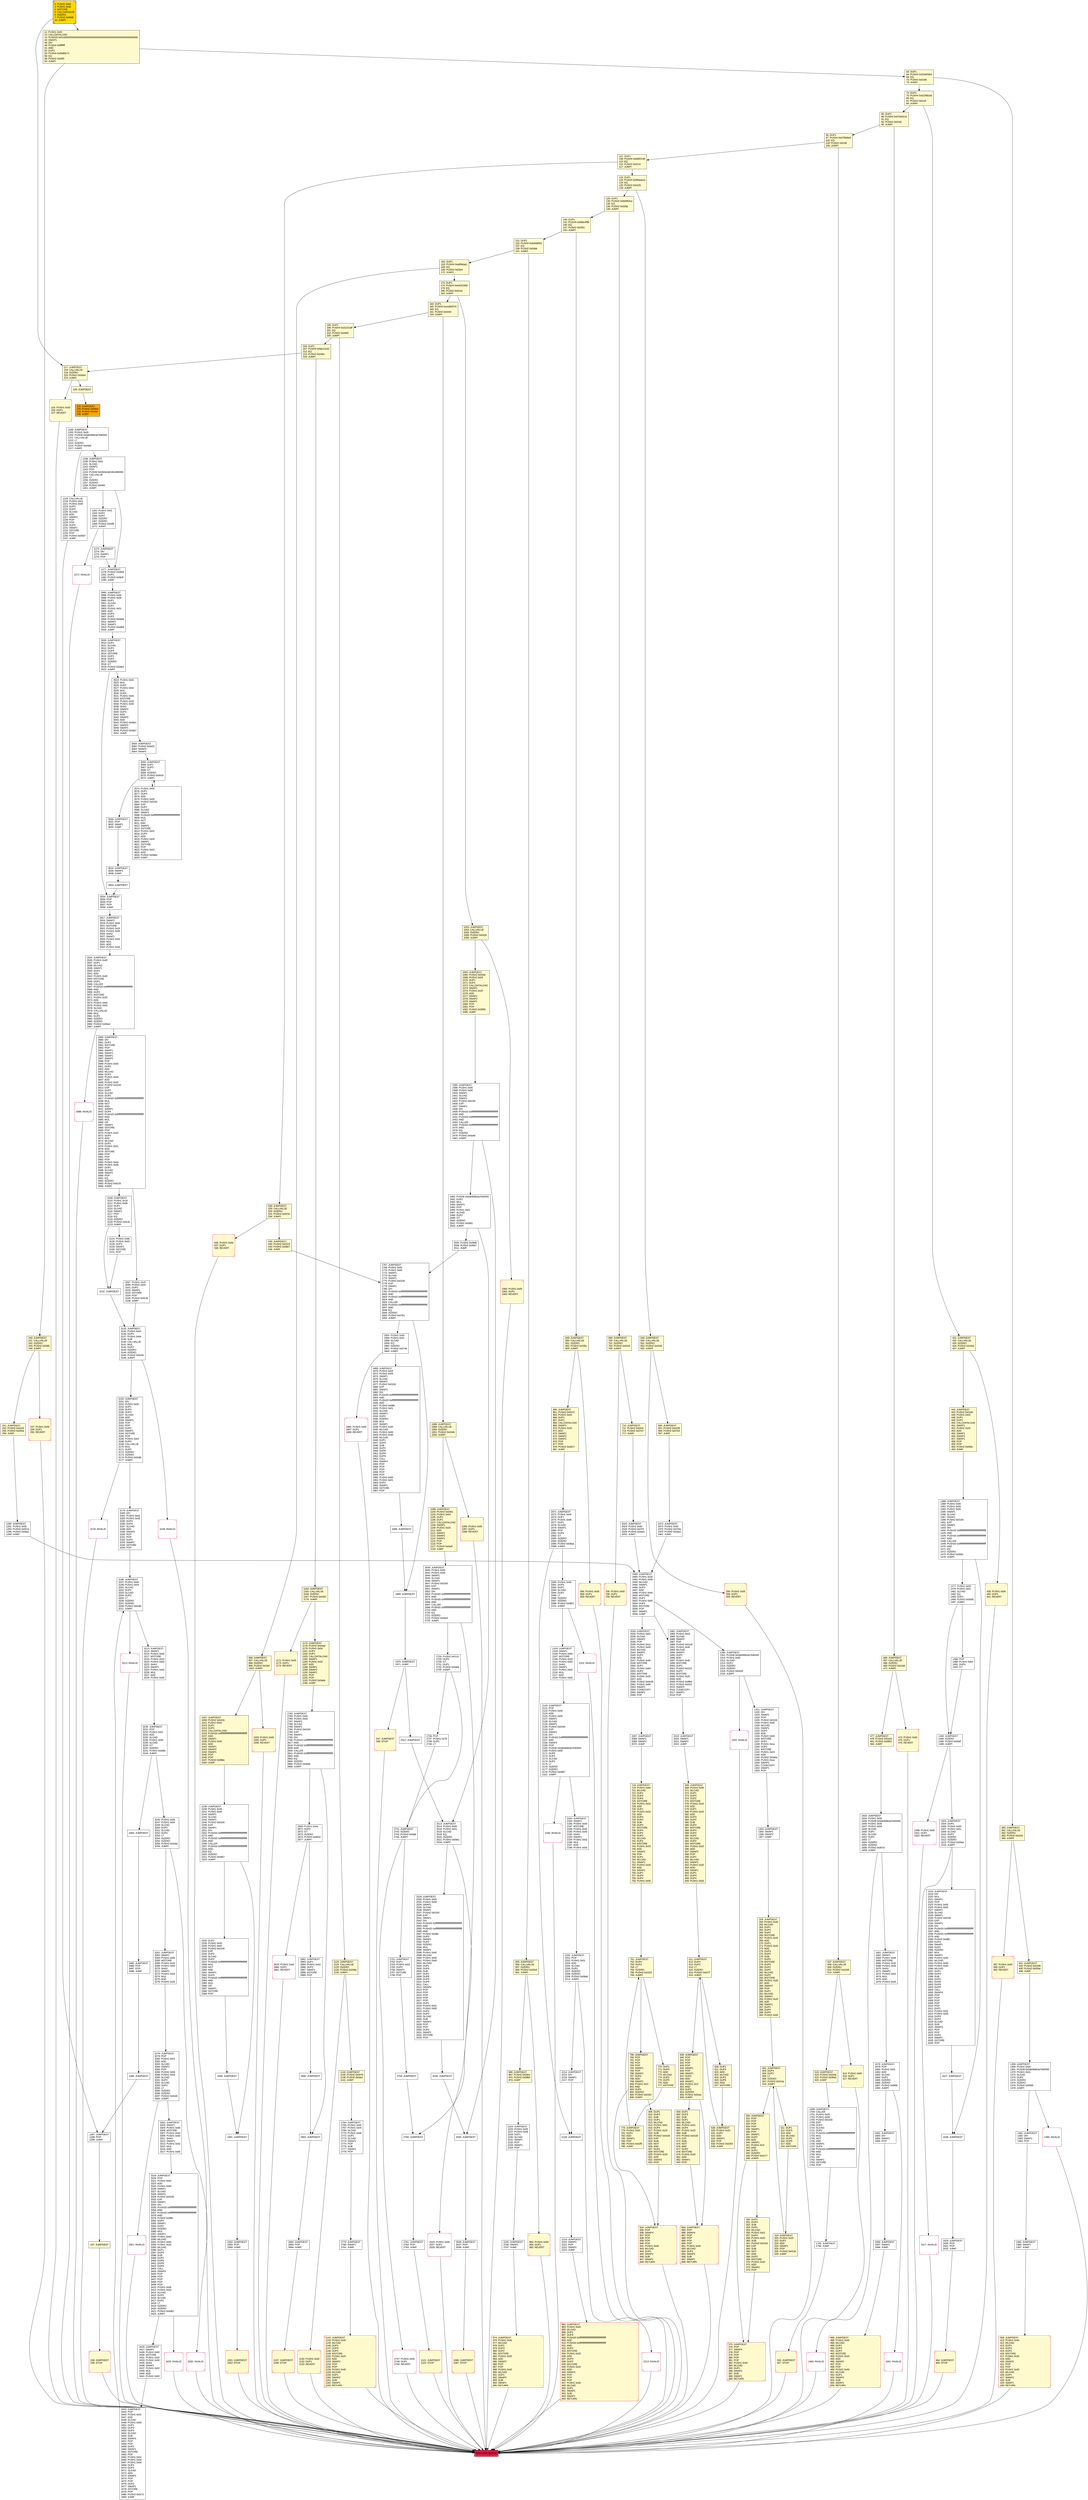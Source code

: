 digraph G {
bgcolor=transparent rankdir=UD;
node [shape=box style=filled color=black fillcolor=white fontname=arial fontcolor=black];
3260 [label="3260: INVALID\l" shape=Msquare color=crimson ];
2760 [label="2760: JUMPDEST\l" ];
319 [label="319: JUMPDEST\l320: PUSH1 0x20\l322: DUP2\l323: ADD\l324: SWAP1\l325: POP\l326: PUSH2 0x012e\l329: JUMP\l" fillcolor=lemonchiffon ];
2759 [label="2759: JUMPDEST\l" ];
2224 [label="2224: JUMPDEST\l2225: PUSH1 0x00\l2227: PUSH1 0x06\l2229: DUP1\l2230: SLOAD\l2231: SWAP1\l2232: POP\l2233: SWAP1\l2234: POP\l" ];
1358 [label="1358: JUMPDEST\l1359: PUSH1 0x00\l1361: PUSH8 0x0de0b6b3a7640000\l1370: PUSH1 0x01\l1372: SLOAD\l1373: DUP2\l1374: ISZERO\l1375: ISZERO\l1376: PUSH2 0x0565\l1379: JUMPI\l" ];
699 [label="699: JUMPDEST\l700: CALLVALUE\l701: ISZERO\l702: PUSH2 0x02c6\l705: JUMPI\l" fillcolor=lemonchiffon ];
1123 [label="1123: JUMPDEST\l1124: CALLVALUE\l1125: ISZERO\l1126: PUSH2 0x046e\l1129: JUMPI\l" fillcolor=lemonchiffon ];
684 [label="684: JUMPDEST\l685: POP\l686: SWAP4\l687: POP\l688: POP\l689: POP\l690: POP\l691: PUSH1 0x40\l693: MLOAD\l694: DUP1\l695: SWAP2\l696: SUB\l697: SWAP1\l698: RETURN\l" fillcolor=lemonchiffon shape=Msquare color=crimson ];
1629 [label="1629: JUMPDEST\l1630: POP\l1631: POP\l1632: JUMP\l" ];
2882 [label="2882: JUMPDEST\l2883: DUP1\l2884: PUSH1 0x02\l2886: DUP2\l2887: SWAP1\l2888: SSTORE\l2889: POP\l" ];
438 [label="438: PUSH1 0x00\l440: DUP1\l441: REVERT\l" fillcolor=lemonchiffon shape=Msquare color=crimson ];
710 [label="710: JUMPDEST\l711: PUSH2 0x02ce\l714: PUSH2 0x07e7\l717: JUMP\l" fillcolor=lemonchiffon ];
2213 [label="2213: INVALID\l" shape=Msquare color=crimson ];
466 [label="466: JUMPDEST\l467: CALLVALUE\l468: ISZERO\l469: PUSH2 0x01dd\l472: JUMPI\l" fillcolor=lemonchiffon ];
184 [label="184: DUP1\l185: PUSH4 0xced92670\l190: EQ\l191: PUSH2 0x0440\l194: JUMPI\l" fillcolor=lemonchiffon ];
1175 [label="1175: JUMPDEST\l1176: PUSH2 0x04ad\l1179: PUSH1 0x04\l1181: DUP1\l1182: DUP1\l1183: CALLDATALOAD\l1184: SWAP1\l1185: PUSH1 0x20\l1187: ADD\l1188: SWAP1\l1189: SWAP2\l1190: SWAP1\l1191: POP\l1192: POP\l1193: PUSH2 0x0ade\l1196: JUMP\l" fillcolor=lemonchiffon ];
1064 [label="1064: JUMPDEST\l1065: PUSH2 0x043e\l1068: PUSH1 0x04\l1070: DUP1\l1071: DUP1\l1072: CALLDATALOAD\l1073: SWAP1\l1074: PUSH1 0x20\l1076: ADD\l1077: SWAP1\l1078: SWAP2\l1079: SWAP1\l1080: POP\l1081: POP\l1082: PUSH2 0x095b\l1085: JUMP\l" fillcolor=lemonchiffon ];
237 [label="237: JUMPDEST\l" fillcolor=lemonchiffon ];
1287 [label="1287: JUMPDEST\l1288: POP\l1289: JUMP\l" ];
1633 [label="1633: JUMPDEST\l1634: PUSH1 0x00\l1636: PUSH8 0x0de0b6b3a7640000\l1645: PUSH1 0x06\l1647: PUSH1 0x04\l1649: SLOAD\l1650: DUP2\l1651: SLOAD\l1652: DUP2\l1653: LT\l1654: ISZERO\l1655: ISZERO\l1656: PUSH2 0x067d\l1659: JUMPI\l" ];
809 [label="809: DUP1\l810: DUP3\l811: SUB\l812: DUP1\l813: MLOAD\l814: PUSH1 0x01\l816: DUP4\l817: PUSH1 0x20\l819: SUB\l820: PUSH2 0x0100\l823: EXP\l824: SUB\l825: NOT\l826: AND\l827: DUP2\l828: MSTORE\l829: PUSH1 0x20\l831: ADD\l832: SWAP2\l833: POP\l" fillcolor=lemonchiffon ];
206 [label="206: DUP1\l207: PUSH4 0xfae14192\l212: EQ\l213: PUSH2 0x048c\l216: JUMPI\l" fillcolor=lemonchiffon ];
1691 [label="1691: INVALID\l" shape=Msquare color=crimson ];
789 [label="789: JUMPDEST\l790: POP\l791: POP\l792: POP\l793: POP\l794: SWAP1\l795: POP\l796: SWAP1\l797: DUP2\l798: ADD\l799: SWAP1\l800: PUSH1 0x1f\l802: AND\l803: DUP1\l804: ISZERO\l805: PUSH2 0x0342\l808: JUMPI\l" fillcolor=lemonchiffon ];
1300 [label="1300: JUMPDEST\l1301: PUSH8 0x0de0b6b3a7640000\l1310: PUSH1 0x00\l1312: SLOAD\l1313: DUP2\l1314: ISZERO\l1315: ISZERO\l1316: PUSH2 0x0529\l1319: JUMPI\l" ];
74 [label="74: DUP1\l75: PUSH4 0x4229616d\l80: EQ\l81: PUSH2 0x01af\l84: JUMPI\l" fillcolor=lemonchiffon ];
228 [label="228: JUMPDEST\l" fillcolor=lemonchiffon ];
409 [label="409: JUMPDEST\l410: PUSH1 0x40\l412: MLOAD\l413: DUP1\l414: DUP3\l415: DUP2\l416: MSTORE\l417: PUSH1 0x20\l419: ADD\l420: SWAP2\l421: POP\l422: POP\l423: PUSH1 0x40\l425: MLOAD\l426: DUP1\l427: SWAP2\l428: SUB\l429: SWAP1\l430: RETURN\l" fillcolor=lemonchiffon shape=Msquare color=crimson ];
397 [label="397: PUSH1 0x00\l399: DUP1\l400: REVERT\l" fillcolor=lemonchiffon shape=Msquare color=crimson ];
3124 [label="3124: PUSH1 0x96\l3126: PUSH1 0x03\l3128: DUP2\l3129: SWAP1\l3130: SSTORE\l3131: POP\l" ];
1134 [label="1134: JUMPDEST\l1135: PUSH2 0x0476\l1138: PUSH2 0x0acc\l1141: JUMP\l" fillcolor=lemonchiffon ];
3212 [label="3212: INVALID\l" shape=Msquare color=crimson ];
173 [label="173: DUP1\l174: PUSH4 0xb4022950\l179: EQ\l180: PUSH2 0x041d\l183: JUMPI\l" fillcolor=lemonchiffon ];
1088 [label="1088: JUMPDEST\l1089: CALLVALUE\l1090: ISZERO\l1091: PUSH2 0x044b\l1094: JUMPI\l" fillcolor=lemonchiffon ];
3637 [label="3637: EXIT BLOCK\l" fillcolor=crimson ];
2120 [label="2120: JUMPDEST\l2121: POP\l2122: PUSH1 0x00\l2124: ADD\l2125: PUSH1 0x00\l2127: SWAP1\l2128: SLOAD\l2129: SWAP1\l2130: PUSH2 0x0100\l2133: EXP\l2134: SWAP1\l2135: DIV\l2136: PUSH20 0xffffffffffffffffffffffffffffffffffffffff\l2157: AND\l2158: SWAP2\l2159: POP\l2160: PUSH8 0x0de0b6b3a7640000\l2169: PUSH1 0x06\l2171: DUP5\l2172: DUP2\l2173: SLOAD\l2174: DUP2\l2175: LT\l2176: ISZERO\l2177: ISZERO\l2178: PUSH2 0x0887\l2181: JUMPI\l" ];
2182 [label="2182: INVALID\l" shape=Msquare color=crimson ];
3574 [label="3574: PUSH1 0x00\l3576: DUP1\l3577: DUP3\l3578: ADD\l3579: PUSH1 0x00\l3581: PUSH2 0x0100\l3584: EXP\l3585: DUP2\l3586: SLOAD\l3587: SWAP1\l3588: PUSH20 0xffffffffffffffffffffffffffffffffffffffff\l3609: MUL\l3610: NOT\l3611: AND\l3612: SWAP1\l3613: SSTORE\l3614: PUSH1 0x01\l3616: DUP3\l3617: ADD\l3618: PUSH1 0x00\l3620: SWAP1\l3621: SSTORE\l3622: POP\l3623: PUSH1 0x02\l3625: ADD\l3626: PUSH2 0x0ded\l3629: JUMP\l" ];
464 [label="464: JUMPDEST\l465: STOP\l" fillcolor=lemonchiffon shape=Msquare color=crimson ];
718 [label="718: JUMPDEST\l719: PUSH1 0x40\l721: MLOAD\l722: DUP1\l723: DUP4\l724: DUP2\l725: MSTORE\l726: PUSH1 0x20\l728: ADD\l729: DUP1\l730: PUSH1 0x20\l732: ADD\l733: DUP3\l734: DUP2\l735: SUB\l736: DUP3\l737: MSTORE\l738: DUP4\l739: DUP2\l740: DUP2\l741: MLOAD\l742: DUP2\l743: MSTORE\l744: PUSH1 0x20\l746: ADD\l747: SWAP2\l748: POP\l749: DUP1\l750: MLOAD\l751: SWAP1\l752: PUSH1 0x20\l754: ADD\l755: SWAP1\l756: DUP1\l757: DUP4\l758: DUP4\l759: PUSH1 0x00\l" fillcolor=lemonchiffon ];
0 [label="0: PUSH1 0x60\l2: PUSH1 0x40\l4: MSTORE\l5: CALLDATASIZE\l6: ISZERO\l7: PUSH2 0x00d9\l10: JUMPI\l" fillcolor=lemonchiffon shape=Msquare fillcolor=gold ];
1272 [label="1272: INVALID\l" shape=Msquare color=crimson ];
118 [label="118: DUP1\l119: PUSH4 0x6fbaaa1e\l124: EQ\l125: PUSH2 0x0225\l128: JUMPI\l" fillcolor=lemonchiffon ];
1003 [label="1003: PUSH1 0x00\l1005: DUP1\l1006: REVERT\l" fillcolor=lemonchiffon shape=Msquare color=crimson ];
63 [label="63: DUP1\l64: PUSH4 0x253459e3\l69: EQ\l70: PUSH2 0x0186\l73: JUMPI\l" fillcolor=lemonchiffon ];
1277 [label="1277: JUMPDEST\l1278: PUSH2 0x0506\l1281: DUP2\l1282: PUSH2 0x0b4f\l1285: JUMP\l" ];
350 [label="350: DUP1\l351: DUP3\l352: SUB\l353: DUP1\l354: MLOAD\l355: PUSH1 0x01\l357: DUP4\l358: PUSH1 0x20\l360: SUB\l361: PUSH2 0x0100\l364: EXP\l365: SUB\l366: NOT\l367: AND\l368: DUP2\l369: MSTORE\l370: PUSH1 0x20\l372: ADD\l373: SWAP2\l374: POP\l" fillcolor=lemonchiffon ];
485 [label="485: JUMPDEST\l486: PUSH1 0x40\l488: MLOAD\l489: DUP1\l490: DUP3\l491: DUP2\l492: MSTORE\l493: PUSH1 0x20\l495: ADD\l496: SWAP2\l497: POP\l498: POP\l499: PUSH1 0x40\l501: MLOAD\l502: DUP1\l503: SWAP2\l504: SUB\l505: SWAP1\l506: RETURN\l" fillcolor=lemonchiffon shape=Msquare color=crimson ];
849 [label="849: JUMPDEST\l850: CALLVALUE\l851: ISZERO\l852: PUSH2 0x035c\l855: JUMPI\l" fillcolor=lemonchiffon ];
3301 [label="3301: INVALID\l" shape=Msquare color=crimson ];
251 [label="251: JUMPDEST\l252: PUSH2 0x0103\l255: PUSH2 0x050a\l258: JUMP\l" fillcolor=lemonchiffon ];
639 [label="639: JUMPDEST\l640: POP\l641: POP\l642: POP\l643: POP\l644: SWAP1\l645: POP\l646: SWAP1\l647: DUP2\l648: ADD\l649: SWAP1\l650: PUSH1 0x1f\l652: AND\l653: DUP1\l654: ISZERO\l655: PUSH2 0x02ac\l658: JUMPI\l" fillcolor=lemonchiffon ];
962 [label="962: PUSH1 0x00\l964: DUP1\l965: REVERT\l" fillcolor=lemonchiffon shape=Msquare color=crimson ];
2218 [label="2218: JUMPDEST\l" ];
3426 [label="3426: JUMPDEST\l3427: SWAP1\l3428: PUSH1 0x00\l3430: MSTORE\l3431: PUSH1 0x20\l3433: PUSH1 0x00\l3435: SHA3\l3436: SWAP1\l3437: PUSH1 0x02\l3439: MUL\l3440: ADD\l3441: PUSH1 0x00\l" ];
2892 [label="2892: JUMPDEST\l2893: POP\l2894: JUMP\l" ];
628 [label="628: JUMPDEST\l629: PUSH1 0x20\l631: DUP2\l632: ADD\l633: SWAP1\l634: POP\l635: PUSH2 0x0263\l638: JUMP\l" fillcolor=lemonchiffon ];
1678 [label="1678: JUMPDEST\l1679: POP\l1680: PUSH1 0x01\l1682: ADD\l1683: SLOAD\l1684: DUP2\l1685: ISZERO\l1686: ISZERO\l1687: PUSH2 0x069c\l1690: JUMPI\l" ];
442 [label="442: JUMPDEST\l443: PUSH2 0x01d0\l446: PUSH1 0x04\l448: DUP1\l449: DUP1\l450: CALLDATALOAD\l451: SWAP1\l452: PUSH1 0x20\l454: ADD\l455: SWAP1\l456: SWAP2\l457: SWAP1\l458: POP\l459: POP\l460: PUSH2 0x056c\l463: JUMP\l" fillcolor=lemonchiffon ];
473 [label="473: PUSH1 0x00\l475: DUP1\l476: REVERT\l" fillcolor=lemonchiffon shape=Msquare color=crimson ];
1499 [label="1499: PUSH1 0x00\l1501: DUP1\l1502: REVERT\l" shape=Msquare color=crimson ];
2019 [label="2019: JUMPDEST\l2020: SWAP1\l2021: SWAP2\l2022: JUMP\l" ];
2525 [label="2525: PUSH1 0x00\l2527: DUP1\l2528: REVERT\l" shape=Msquare color=crimson ];
974 [label="974: JUMPDEST\l975: PUSH1 0x40\l977: MLOAD\l978: DUP1\l979: DUP3\l980: DUP2\l981: MSTORE\l982: PUSH1 0x20\l984: ADD\l985: SWAP2\l986: POP\l987: POP\l988: PUSH1 0x40\l990: MLOAD\l991: DUP1\l992: SWAP2\l993: SUB\l994: SWAP1\l995: RETURN\l" fillcolor=lemonchiffon shape=Msquare color=crimson ];
229 [label="229: JUMPDEST\l230: PUSH2 0x00ed\l233: PUSH2 0x04af\l236: JUMP\l" fillcolor=orange ];
431 [label="431: JUMPDEST\l432: CALLVALUE\l433: ISZERO\l434: PUSH2 0x01ba\l437: JUMPI\l" fillcolor=lemonchiffon ];
2392 [label="2392: JUMPDEST\l2393: POP\l2394: JUMP\l" ];
770 [label="770: DUP1\l771: DUP3\l772: ADD\l773: MLOAD\l774: DUP2\l775: DUP5\l776: ADD\l777: MSTORE\l" fillcolor=lemonchiffon ];
3245 [label="3245: PUSH1 0x06\l3247: PUSH1 0x04\l3249: SLOAD\l3250: DUP2\l3251: SLOAD\l3252: DUP2\l3253: LT\l3254: ISZERO\l3255: ISZERO\l3256: PUSH2 0x0cbd\l3259: JUMPI\l" ];
129 [label="129: DUP1\l130: PUSH4 0x8a5fb3ca\l135: EQ\l136: PUSH2 0x02bb\l139: JUMPI\l" fillcolor=lemonchiffon ];
1218 [label="1218: CALLVALUE\l1219: PUSH1 0x01\l1221: PUSH1 0x00\l1223: DUP3\l1224: DUP3\l1225: SLOAD\l1226: ADD\l1227: SWAP3\l1228: POP\l1229: POP\l1230: DUP2\l1231: SWAP1\l1232: SSTORE\l1233: POP\l1234: PUSH2 0x0507\l1237: JUMP\l" ];
955 [label="955: JUMPDEST\l956: CALLVALUE\l957: ISZERO\l958: PUSH2 0x03c6\l961: JUMPI\l" fillcolor=lemonchiffon ];
2635 [label="2635: JUMPDEST\l" ];
2634 [label="2634: JUMPDEST\l" ];
2102 [label="2102: INVALID\l" shape=Msquare color=crimson ];
2505 [label="2505: PUSH2 0x09d0\l2508: PUSH2 0x06e7\l2511: JUMP\l" ];
1628 [label="1628: JUMPDEST\l" ];
162 [label="162: DUP1\l163: PUSH4 0xa6f9dae1\l168: EQ\l169: PUSH2 0x03e4\l172: JUMPI\l" fillcolor=lemonchiffon ];
1972 [label="1972: JUMPDEST\l1973: PUSH1 0x00\l1975: PUSH2 0x07be\l1978: PUSH2 0x0da1\l1981: JUMP\l" ];
3230 [label="3230: JUMPDEST\l3231: POP\l3232: PUSH1 0x01\l3234: ADD\l3235: SLOAD\l3236: PUSH1 0x00\l3238: SLOAD\l3239: GT\l3240: ISZERO\l3241: PUSH2 0x0d9c\l3244: JUMPI\l" ];
1627 [label="1627: JUMPDEST\l" ];
401 [label="401: JUMPDEST\l402: PUSH2 0x0199\l405: PUSH2 0x054e\l408: JUMP\l" fillcolor=lemonchiffon ];
2325 [label="2325: DUP1\l2326: PUSH1 0x05\l2328: PUSH1 0x00\l2330: PUSH2 0x0100\l2333: EXP\l2334: DUP2\l2335: SLOAD\l2336: DUP2\l2337: PUSH20 0xffffffffffffffffffffffffffffffffffffffff\l2358: MUL\l2359: NOT\l2360: AND\l2361: SWAP1\l2362: DUP4\l2363: PUSH20 0xffffffffffffffffffffffffffffffffffffffff\l2384: AND\l2385: MUL\l2386: OR\l2387: SWAP1\l2388: SSTORE\l2389: POP\l" ];
2878 [label="2878: PUSH1 0x00\l2880: DUP1\l2881: REVERT\l" shape=Msquare color=crimson ];
1493 [label="1493: JUMPDEST\l1494: ISZERO\l1495: PUSH2 0x05df\l1498: JUMPI\l" ];
528 [label="528: JUMPDEST\l529: CALLVALUE\l530: ISZERO\l531: PUSH2 0x021b\l534: JUMPI\l" fillcolor=lemonchiffon ];
539 [label="539: JUMPDEST\l540: PUSH2 0x0223\l543: PUSH2 0x06e7\l546: JUMP\l" fillcolor=lemonchiffon ];
2089 [label="2089: PUSH1 0x06\l2091: DUP4\l2092: DUP2\l2093: SLOAD\l2094: DUP2\l2095: LT\l2096: ISZERO\l2097: ISZERO\l2098: PUSH2 0x0837\l2101: JUMPI\l" ];
2869 [label="2869: PUSH1 0x0a\l2871: DUP2\l2872: GT\l2873: ISZERO\l2874: PUSH2 0x0b42\l2877: JUMPI\l" ];
1007 [label="1007: JUMPDEST\l1008: PUSH2 0x041b\l1011: PUSH1 0x04\l1013: DUP1\l1014: DUP1\l1015: CALLDATALOAD\l1016: PUSH20 0xffffffffffffffffffffffffffffffffffffffff\l1037: AND\l1038: SWAP1\l1039: PUSH1 0x20\l1041: ADD\l1042: SWAP1\l1043: SWAP2\l1044: SWAP1\l1045: POP\l1046: POP\l1047: PUSH2 0x08be\l1050: JUMP\l" fillcolor=lemonchiffon ];
195 [label="195: DUP1\l196: PUSH4 0xd11f13df\l201: EQ\l202: PUSH2 0x0463\l205: JUMPI\l" fillcolor=lemonchiffon ];
2751 [label="2751: JUMPDEST\l2752: DUP1\l2753: PUSH1 0x03\l2755: DUP2\l2756: SWAP1\l2757: SSTORE\l2758: POP\l" ];
568 [label="568: JUMPDEST\l569: PUSH1 0x40\l571: MLOAD\l572: DUP1\l573: DUP4\l574: DUP2\l575: MSTORE\l576: PUSH1 0x20\l578: ADD\l579: DUP1\l580: PUSH1 0x20\l582: ADD\l583: DUP3\l584: DUP2\l585: SUB\l586: DUP3\l587: MSTORE\l588: DUP4\l589: DUP2\l590: DUP2\l591: MLOAD\l592: DUP2\l593: MSTORE\l594: PUSH1 0x20\l596: ADD\l597: SWAP2\l598: POP\l599: DUP1\l600: MLOAD\l601: SWAP1\l602: PUSH1 0x20\l604: ADD\l605: SWAP1\l606: DUP1\l607: DUP4\l608: DUP4\l609: PUSH1 0x00\l" fillcolor=lemonchiffon ];
311 [label="311: DUP1\l312: DUP3\l313: ADD\l314: MLOAD\l315: DUP2\l316: DUP5\l317: ADD\l318: MSTORE\l" fillcolor=lemonchiffon ];
2895 [label="2895: JUMPDEST\l2896: PUSH1 0x00\l2898: PUSH1 0x06\l2900: DUP1\l2901: SLOAD\l2902: DUP1\l2903: PUSH1 0x01\l2905: ADD\l2906: DUP3\l2907: DUP2\l2908: PUSH2 0x0b65\l2911: SWAP2\l2912: SWAP1\l2913: PUSH2 0x0db5\l2916: JUMP\l" ];
507 [label="507: JUMPDEST\l508: CALLVALUE\l509: ISZERO\l510: PUSH2 0x0206\l513: JUMPI\l" fillcolor=lemonchiffon ];
2989 [label="2989: JUMPDEST\l2990: DIV\l2991: DUP2\l2992: MSTORE\l2993: POP\l2994: SWAP1\l2995: SWAP2\l2996: SWAP1\l2997: SWAP2\l2998: POP\l2999: PUSH1 0x00\l3001: DUP3\l3002: ADD\l3003: MLOAD\l3004: DUP2\l3005: PUSH1 0x00\l3007: ADD\l3008: PUSH1 0x00\l3010: PUSH2 0x0100\l3013: EXP\l3014: DUP2\l3015: SLOAD\l3016: DUP2\l3017: PUSH20 0xffffffffffffffffffffffffffffffffffffffff\l3038: MUL\l3039: NOT\l3040: AND\l3041: SWAP1\l3042: DUP4\l3043: PUSH20 0xffffffffffffffffffffffffffffffffffffffff\l3064: AND\l3065: MUL\l3066: OR\l3067: SWAP1\l3068: SSTORE\l3069: POP\l3070: PUSH1 0x20\l3072: DUP3\l3073: ADD\l3074: MLOAD\l3075: DUP2\l3076: PUSH1 0x01\l3078: ADD\l3079: SSTORE\l3080: POP\l3081: POP\l3082: POP\l3083: PUSH1 0x0a\l3085: PUSH1 0x06\l3087: DUP1\l3088: SLOAD\l3089: SWAP1\l3090: POP\l3091: EQ\l3092: ISZERO\l3093: PUSH2 0x0c25\l3096: JUMPI\l" ];
1660 [label="1660: INVALID\l" shape=Msquare color=crimson ];
1381 [label="1381: JUMPDEST\l1382: DIV\l1383: SWAP1\l1384: POP\l" ];
1765 [label="1765: JUMPDEST\l1766: JUMP\l" ];
1354 [label="1354: JUMPDEST\l1355: SWAP1\l1356: SWAP2\l1357: JUMP\l" ];
3178 [label="3178: INVALID\l" shape=Msquare color=crimson ];
96 [label="96: DUP1\l97: PUSH4 0x67f809e9\l102: EQ\l103: PUSH2 0x01fb\l106: JUMPI\l" fillcolor=lemonchiffon ];
2219 [label="2219: JUMPDEST\l2220: SWAP2\l2221: POP\l2222: SWAP2\l2223: JUMP\l" ];
1385 [label="1385: JUMPDEST\l1386: SWAP1\l1387: JUMP\l" ];
2513 [label="2513: JUMPDEST\l2514: PUSH1 0x00\l2516: PUSH1 0x01\l2518: SLOAD\l2519: EQ\l2520: ISZERO\l2521: PUSH2 0x09e1\l2524: JUMPI\l" ];
1388 [label="1388: JUMPDEST\l1389: PUSH1 0x00\l1391: PUSH1 0x05\l1393: PUSH1 0x00\l1395: SWAP1\l1396: SLOAD\l1397: SWAP1\l1398: PUSH2 0x0100\l1401: EXP\l1402: SWAP1\l1403: DIV\l1404: PUSH20 0xffffffffffffffffffffffffffffffffffffffff\l1425: AND\l1426: PUSH20 0xffffffffffffffffffffffffffffffffffffffff\l1447: AND\l1448: CALLER\l1449: PUSH20 0xffffffffffffffffffffffffffffffffffffffff\l1470: AND\l1471: EQ\l1472: ISZERO\l1473: PUSH2 0x065c\l1476: JUMPI\l" ];
1865 [label="1865: PUSH1 0x00\l1867: DUP1\l1868: REVERT\l" shape=Msquare color=crimson ];
3132 [label="3132: JUMPDEST\l" ];
1767 [label="1767: JUMPDEST\l1768: PUSH1 0x05\l1770: PUSH1 0x00\l1772: SWAP1\l1773: SLOAD\l1774: SWAP1\l1775: PUSH2 0x0100\l1778: EXP\l1779: SWAP1\l1780: DIV\l1781: PUSH20 0xffffffffffffffffffffffffffffffffffffffff\l1802: AND\l1803: PUSH20 0xffffffffffffffffffffffffffffffffffffffff\l1824: AND\l1825: CALLER\l1826: PUSH20 0xffffffffffffffffffffffffffffffffffffffff\l1847: AND\l1848: EQ\l1849: ISZERO\l1850: PUSH2 0x07b1\l1853: JUMPI\l" ];
3149 [label="3149: INVALID\l" shape=Msquare color=crimson ];
3489 [label="3489: JUMPDEST\l3490: PUSH1 0x20\l3492: PUSH1 0x40\l3494: MLOAD\l3495: SWAP1\l3496: DUP2\l3497: ADD\l3498: PUSH1 0x40\l3500: MSTORE\l3501: DUP1\l3502: PUSH1 0x00\l3504: DUP2\l3505: MSTORE\l3506: POP\l3507: SWAP1\l3508: JUMP\l" ];
217 [label="217: JUMPDEST\l218: CALLVALUE\l219: ISZERO\l220: PUSH2 0x00e4\l223: JUMPI\l" fillcolor=lemonchiffon ];
1053 [label="1053: JUMPDEST\l1054: CALLVALUE\l1055: ISZERO\l1056: PUSH2 0x0428\l1059: JUMPI\l" fillcolor=lemonchiffon ];
3559 [label="3559: JUMPDEST\l3560: PUSH2 0x0e32\l3563: SWAP2\l3564: SWAP1\l" ];
518 [label="518: JUMPDEST\l519: PUSH2 0x020e\l522: PUSH2 0x06a3\l525: JUMP\l" fillcolor=lemonchiffon ];
856 [label="856: PUSH1 0x00\l858: DUP1\l859: REVERT\l" fillcolor=lemonchiffon shape=Msquare color=crimson ];
2741 [label="2741: JUMPDEST\l2742: ISZERO\l2743: PUSH2 0x0abf\l2746: JUMPI\l" ];
3630 [label="3630: JUMPDEST\l3631: POP\l3632: SWAP1\l3633: JUMP\l" ];
3509 [label="3509: JUMPDEST\l3510: DUP2\l3511: SLOAD\l3512: DUP2\l3513: DUP4\l3514: SSTORE\l3515: DUP2\l3516: DUP2\l3517: ISZERO\l3518: GT\l3519: PUSH2 0x0de2\l3522: JUMPI\l" ];
2736 [label="2736: POP\l2737: PUSH1 0x78\l2739: DUP2\l2740: LT\l" ];
3554 [label="3554: JUMPDEST\l3555: POP\l3556: POP\l3557: POP\l3558: JUMP\l" ];
2214 [label="2214: JUMPDEST\l2215: DIV\l2216: SWAP1\l2217: POP\l" ];
2235 [label="2235: JUMPDEST\l2236: SWAP1\l2237: JUMP\l" ];
2988 [label="2988: INVALID\l" shape=Msquare color=crimson ];
3133 [label="3133: JUMPDEST\l3134: PUSH1 0x64\l3136: DUP3\l3137: PUSH1 0x64\l3139: SUB\l3140: CALLVALUE\l3141: MUL\l3142: DUP2\l3143: ISZERO\l3144: ISZERO\l3145: PUSH2 0x0c4e\l3148: JUMPI\l" ];
1696 [label="1696: JUMPDEST\l1697: SWAP1\l1698: JUMP\l" ];
85 [label="85: DUP1\l86: PUSH4 0x57d4021b\l91: EQ\l92: PUSH2 0x01d2\l95: JUMPI\l" fillcolor=lemonchiffon ];
2747 [label="2747: PUSH1 0x00\l2749: DUP1\l2750: REVERT\l" shape=Msquare color=crimson ];
560 [label="560: JUMPDEST\l561: PUSH2 0x0238\l564: PUSH2 0x07b4\l567: JUMP\l" fillcolor=lemonchiffon ];
2512 [label="2512: JUMPDEST\l" ];
2071 [label="2071: JUMPDEST\l2072: PUSH1 0x00\l2074: DUP1\l2075: PUSH1 0x06\l2077: DUP1\l2078: SLOAD\l2079: SWAP1\l2080: POP\l2081: DUP4\l2082: GT\l2083: ISZERO\l2084: ISZERO\l2085: PUSH2 0x08aa\l2088: JUMPI\l" ];
3523 [label="3523: PUSH1 0x02\l3525: MUL\l3526: DUP2\l3527: PUSH1 0x02\l3529: MUL\l3530: DUP4\l3531: PUSH1 0x00\l3533: MSTORE\l3534: PUSH1 0x20\l3536: PUSH1 0x00\l3538: SHA3\l3539: SWAP2\l3540: DUP3\l3541: ADD\l3542: SWAP2\l3543: ADD\l3544: PUSH2 0x0de1\l3547: SWAP2\l3548: SWAP1\l3549: PUSH2 0x0de7\l3552: JUMP\l" ];
2033 [label="2033: JUMPDEST\l2034: PUSH1 0x02\l2036: SLOAD\l2037: SWAP2\l2038: POP\l2039: PUSH1 0xc0\l2041: PUSH1 0x40\l2043: MLOAD\l2044: SWAP1\l2045: DUP2\l2046: ADD\l2047: PUSH1 0x40\l2049: MSTORE\l2050: DUP1\l2051: PUSH1 0x84\l2053: DUP2\l2054: MSTORE\l2055: PUSH1 0x20\l2057: ADD\l2058: PUSH2 0x0e36\l2061: PUSH1 0x84\l2063: SWAP2\l2064: CODECOPY\l2065: SWAP1\l2066: POP\l" ];
3553 [label="3553: JUMPDEST\l" ];
1488 [label="1488: POP\l1489: PUSH1 0x64\l1491: DUP3\l1492: GT\l" ];
1171 [label="1171: PUSH1 0x00\l1173: DUP1\l1174: REVERT\l" fillcolor=lemonchiffon shape=Msquare color=crimson ];
2482 [label="2482: PUSH8 0x0de0b6b3a7640000\l2491: DUP2\l2492: MUL\l2493: SWAP1\l2494: POP\l2495: PUSH1 0x01\l2497: SLOAD\l2498: DUP2\l2499: GT\l2500: ISZERO\l2501: PUSH2 0x09d1\l2504: JUMPI\l" ];
1197 [label="1197: JUMPDEST\l1198: STOP\l" fillcolor=lemonchiffon shape=Msquare color=crimson ];
1238 [label="1238: JUMPDEST\l1239: PUSH1 0x02\l1241: SLOAD\l1242: SWAP1\l1243: POP\l1244: PUSH9 0x02b5e3af16b1880000\l1254: CALLVALUE\l1255: LT\l1256: ISZERO\l1257: ISZERO\l1258: PUSH2 0x04fd\l1261: JUMPI\l" ];
330 [label="330: JUMPDEST\l331: POP\l332: POP\l333: POP\l334: POP\l335: SWAP1\l336: POP\l337: SWAP1\l338: DUP2\l339: ADD\l340: SWAP1\l341: PUSH1 0x1f\l343: AND\l344: DUP1\l345: ISZERO\l346: PUSH2 0x0177\l349: JUMPI\l" fillcolor=lemonchiffon ];
1692 [label="1692: JUMPDEST\l1693: DIV\l1694: SWAP1\l1695: POP\l" ];
2103 [label="2103: JUMPDEST\l2104: SWAP1\l2105: PUSH1 0x00\l2107: MSTORE\l2108: PUSH1 0x20\l2110: PUSH1 0x00\l2112: SHA3\l2113: SWAP1\l2114: PUSH1 0x02\l2116: MUL\l2117: ADD\l2118: PUSH1 0x00\l" ];
224 [label="224: PUSH1 0x00\l226: DUP1\l227: REVERT\l" fillcolor=lemonchiffon shape=Msquare color=crimson ];
1869 [label="1869: JUMPDEST\l1870: PUSH1 0x05\l1872: PUSH1 0x00\l1874: SWAP1\l1875: SLOAD\l1876: SWAP1\l1877: PUSH2 0x0100\l1880: EXP\l1881: SWAP1\l1882: DIV\l1883: PUSH20 0xffffffffffffffffffffffffffffffffffffffff\l1904: AND\l1905: PUSH20 0xffffffffffffffffffffffffffffffffffffffff\l1926: AND\l1927: PUSH2 0x08fc\l1930: PUSH1 0x01\l1932: SLOAD\l1933: SWAP1\l1934: DUP2\l1935: ISZERO\l1936: MUL\l1937: SWAP1\l1938: PUSH1 0x40\l1940: MLOAD\l1941: PUSH1 0x00\l1943: PUSH1 0x40\l1945: MLOAD\l1946: DUP1\l1947: DUP4\l1948: SUB\l1949: DUP2\l1950: DUP6\l1951: DUP9\l1952: DUP9\l1953: CALL\l1954: SWAP4\l1955: POP\l1956: POP\l1957: POP\l1958: POP\l1959: POP\l1960: PUSH1 0x00\l1962: PUSH1 0x01\l1964: DUP2\l1965: SWAP1\l1966: SSTORE\l1967: POP\l" ];
1164 [label="1164: JUMPDEST\l1165: CALLVALUE\l1166: ISZERO\l1167: PUSH2 0x0497\l1170: JUMPI\l" fillcolor=lemonchiffon ];
3097 [label="3097: PUSH1 0xc8\l3099: PUSH1 0x03\l3101: DUP2\l3102: SWAP1\l3103: SSTORE\l3104: POP\l3105: PUSH2 0x0c3d\l3108: JUMP\l" ];
3484 [label="3484: JUMPDEST\l" ];
1517 [label="1517: INVALID\l" shape=Msquare color=crimson ];
247 [label="247: PUSH1 0x00\l249: DUP1\l250: REVERT\l" fillcolor=lemonchiffon shape=Msquare color=crimson ];
966 [label="966: JUMPDEST\l967: PUSH2 0x03ce\l970: PUSH2 0x08b0\l973: JUMP\l" fillcolor=lemonchiffon ];
1273 [label="1273: JUMPDEST\l1274: DIV\l1275: SWAP1\l1276: POP\l" ];
761 [label="761: JUMPDEST\l762: DUP4\l763: DUP2\l764: LT\l765: ISZERO\l766: PUSH2 0x0315\l769: JUMPI\l" fillcolor=lemonchiffon ];
3150 [label="3150: JUMPDEST\l3151: DIV\l3152: PUSH1 0x00\l3154: DUP1\l3155: DUP3\l3156: DUP3\l3157: SLOAD\l3158: ADD\l3159: SWAP3\l3160: POP\l3161: POP\l3162: DUP2\l3163: SWAP1\l3164: SSTORE\l3165: POP\l3166: PUSH1 0x64\l3168: DUP3\l3169: CALLVALUE\l3170: MUL\l3171: DUP2\l3172: ISZERO\l3173: ISZERO\l3174: PUSH2 0x0c6b\l3177: JUMPI\l" ];
706 [label="706: PUSH1 0x00\l708: DUP1\l709: REVERT\l" fillcolor=lemonchiffon shape=Msquare color=crimson ];
2934 [label="2934: JUMPDEST\l2935: PUSH1 0x40\l2937: DUP1\l2938: MLOAD\l2939: SWAP1\l2940: DUP2\l2941: ADD\l2942: PUSH1 0x40\l2944: MSTORE\l2945: DUP1\l2946: CALLER\l2947: PUSH20 0xffffffffffffffffffffffffffffffffffffffff\l2968: AND\l2969: DUP2\l2970: MSTORE\l2971: PUSH1 0x20\l2973: ADD\l2974: PUSH1 0x64\l2976: PUSH1 0x03\l2978: SLOAD\l2979: CALLVALUE\l2980: MUL\l2981: DUP2\l2982: ISZERO\l2983: ISZERO\l2984: PUSH2 0x0bad\l2987: JUMPI\l" ];
1854 [label="1854: PUSH1 0x00\l1856: PUSH1 0x01\l1858: SLOAD\l1859: EQ\l1860: ISZERO\l1861: PUSH2 0x074d\l1864: JUMPI\l" ];
2782 [label="2782: JUMPDEST\l2783: PUSH1 0x05\l2785: PUSH1 0x00\l2787: SWAP1\l2788: SLOAD\l2789: SWAP1\l2790: PUSH2 0x0100\l2793: EXP\l2794: SWAP1\l2795: DIV\l2796: PUSH20 0xffffffffffffffffffffffffffffffffffffffff\l2817: AND\l2818: PUSH20 0xffffffffffffffffffffffffffffffffffffffff\l2839: AND\l2840: CALLER\l2841: PUSH20 0xffffffffffffffffffffffffffffffffffffffff\l2862: AND\l2863: EQ\l2864: ISZERO\l2865: PUSH2 0x0b4b\l2868: JUMPI\l" ];
2636 [label="2636: JUMPDEST\l2637: POP\l2638: JUMP\l" ];
2779 [label="2779: JUMPDEST\l2780: SWAP1\l2781: JUMP\l" ];
302 [label="302: JUMPDEST\l303: DUP4\l304: DUP2\l305: LT\l306: ISZERO\l307: PUSH2 0x014a\l310: JUMPI\l" fillcolor=lemonchiffon ];
611 [label="611: JUMPDEST\l612: DUP4\l613: DUP2\l614: LT\l615: ISZERO\l616: PUSH2 0x027f\l619: JUMPI\l" fillcolor=lemonchiffon ];
2395 [label="2395: JUMPDEST\l2396: PUSH1 0x05\l2398: PUSH1 0x00\l2400: SWAP1\l2401: SLOAD\l2402: SWAP1\l2403: PUSH2 0x0100\l2406: EXP\l2407: SWAP1\l2408: DIV\l2409: PUSH20 0xffffffffffffffffffffffffffffffffffffffff\l2430: AND\l2431: PUSH20 0xffffffffffffffffffffffffffffffffffffffff\l2452: AND\l2453: CALLER\l2454: PUSH20 0xffffffffffffffffffffffffffffffffffffffff\l2475: AND\l2476: EQ\l2477: ISZERO\l2478: PUSH2 0x0a4b\l2481: JUMPI\l" ];
1661 [label="1661: JUMPDEST\l1662: SWAP1\l1663: PUSH1 0x00\l1665: MSTORE\l1666: PUSH1 0x20\l1668: PUSH1 0x00\l1670: SHA3\l1671: SWAP1\l1672: PUSH1 0x02\l1674: MUL\l1675: ADD\l1676: PUSH1 0x00\l" ];
778 [label="778: JUMPDEST\l779: PUSH1 0x20\l781: DUP2\l782: ADD\l783: SWAP1\l784: POP\l785: PUSH2 0x02f9\l788: JUMP\l" fillcolor=lemonchiffon ];
238 [label="238: JUMPDEST\l239: STOP\l" fillcolor=lemonchiffon shape=Msquare color=crimson ];
2200 [label="2200: JUMPDEST\l2201: POP\l2202: PUSH1 0x01\l2204: ADD\l2205: SLOAD\l2206: DUP2\l2207: ISZERO\l2208: ISZERO\l2209: PUSH2 0x08a6\l2212: JUMPI\l" ];
1969 [label="1969: JUMPDEST\l" ];
1968 [label="1968: JUMPDEST\l" ];
2917 [label="2917: JUMPDEST\l2918: SWAP2\l2919: PUSH1 0x00\l2921: MSTORE\l2922: PUSH1 0x20\l2924: PUSH1 0x00\l2926: SHA3\l2927: SWAP1\l2928: PUSH1 0x02\l2930: MUL\l2931: ADD\l2932: PUSH1 0x00\l" ];
1060 [label="1060: PUSH1 0x00\l1062: DUP1\l1063: REVERT\l" fillcolor=lemonchiffon shape=Msquare color=crimson ];
1970 [label="1970: JUMPDEST\l1971: JUMP\l" ];
3213 [label="3213: JUMPDEST\l3214: SWAP1\l3215: PUSH1 0x00\l3217: MSTORE\l3218: PUSH1 0x20\l3220: PUSH1 0x00\l3222: SHA3\l3223: SWAP1\l3224: PUSH1 0x02\l3226: MUL\l3227: ADD\l3228: PUSH1 0x00\l" ];
2238 [label="2238: JUMPDEST\l2239: PUSH1 0x05\l2241: PUSH1 0x00\l2243: SWAP1\l2244: SLOAD\l2245: SWAP1\l2246: PUSH2 0x0100\l2249: EXP\l2250: SWAP1\l2251: DIV\l2252: PUSH20 0xffffffffffffffffffffffffffffffffffffffff\l2273: AND\l2274: PUSH20 0xffffffffffffffffffffffffffffffffffffffff\l2295: AND\l2296: CALLER\l2297: PUSH20 0xffffffffffffffffffffffffffffffffffffffff\l2318: AND\l2319: EQ\l2320: ISZERO\l2321: PUSH2 0x0957\l2324: JUMPI\l" ];
2891 [label="2891: JUMPDEST\l" ];
2890 [label="2890: JUMPDEST\l" ];
3634 [label="3634: JUMPDEST\l3635: SWAP1\l3636: JUMP\l" ];
259 [label="259: JUMPDEST\l260: PUSH1 0x40\l262: MLOAD\l263: DUP1\l264: DUP4\l265: DUP2\l266: MSTORE\l267: PUSH1 0x20\l269: ADD\l270: DUP1\l271: PUSH1 0x20\l273: ADD\l274: DUP3\l275: DUP2\l276: SUB\l277: DUP3\l278: MSTORE\l279: DUP4\l280: DUP2\l281: DUP2\l282: MLOAD\l283: DUP2\l284: MSTORE\l285: PUSH1 0x20\l287: ADD\l288: SWAP2\l289: POP\l290: DUP1\l291: MLOAD\l292: SWAP1\l293: PUSH1 0x20\l295: ADD\l296: SWAP1\l297: DUP1\l298: DUP4\l299: DUP4\l300: PUSH1 0x00\l" fillcolor=lemonchiffon ];
2067 [label="2067: JUMPDEST\l2068: SWAP1\l2069: SWAP2\l2070: JUMP\l" ];
882 [label="882: JUMPDEST\l883: PUSH1 0x40\l885: MLOAD\l886: DUP1\l887: DUP4\l888: PUSH20 0xffffffffffffffffffffffffffffffffffffffff\l909: AND\l910: PUSH20 0xffffffffffffffffffffffffffffffffffffffff\l931: AND\l932: DUP2\l933: MSTORE\l934: PUSH1 0x20\l936: ADD\l937: DUP3\l938: DUP2\l939: MSTORE\l940: PUSH1 0x20\l942: ADD\l943: SWAP3\l944: POP\l945: POP\l946: POP\l947: PUSH1 0x40\l949: MLOAD\l950: DUP1\l951: SWAP2\l952: SUB\l953: SWAP1\l954: RETURN\l" fillcolor=lemonchiffon shape=Msquare color=crimson ];
556 [label="556: PUSH1 0x00\l558: DUP1\l559: REVERT\l" fillcolor=lemonchiffon shape=Msquare color=crimson ];
1051 [label="1051: JUMPDEST\l1052: STOP\l" fillcolor=lemonchiffon shape=Msquare color=crimson ];
2183 [label="2183: JUMPDEST\l2184: SWAP1\l2185: PUSH1 0x00\l2187: MSTORE\l2188: PUSH1 0x20\l2190: PUSH1 0x00\l2192: SHA3\l2193: SWAP1\l2194: PUSH1 0x02\l2196: MUL\l2197: ADD\l2198: PUSH1 0x00\l" ];
3443 [label="3443: JUMPDEST\l3444: POP\l3445: PUSH1 0x01\l3447: ADD\l3448: SLOAD\l3449: PUSH1 0x00\l3451: DUP1\l3452: DUP3\l3453: DUP3\l3454: SLOAD\l3455: SUB\l3456: SWAP3\l3457: POP\l3458: POP\l3459: DUP2\l3460: SWAP1\l3461: SSTORE\l3462: POP\l3463: PUSH1 0x01\l3465: PUSH1 0x04\l3467: PUSH1 0x00\l3469: DUP3\l3470: DUP3\l3471: SLOAD\l3472: ADD\l3473: SWAP3\l3474: POP\l3475: POP\l3476: DUP2\l3477: SWAP1\l3478: SSTORE\l3479: POP\l3480: PUSH2 0x0c7c\l3483: JUMP\l" ];
1199 [label="1199: JUMPDEST\l1200: PUSH1 0x00\l1202: PUSH8 0x0de0b6b3a7640000\l1211: CALLVALUE\l1212: LT\l1213: ISZERO\l1214: PUSH2 0x04d6\l1217: JUMPI\l" ];
1320 [label="1320: INVALID\l" shape=Msquare color=crimson ];
477 [label="477: JUMPDEST\l478: PUSH2 0x01e5\l481: PUSH2 0x0661\l484: JUMP\l" fillcolor=lemonchiffon ];
659 [label="659: DUP1\l660: DUP3\l661: SUB\l662: DUP1\l663: MLOAD\l664: PUSH1 0x01\l666: DUP4\l667: PUSH1 0x20\l669: SUB\l670: PUSH2 0x0100\l673: EXP\l674: SUB\l675: NOT\l676: AND\l677: DUP2\l678: MSTORE\l679: PUSH1 0x20\l681: ADD\l682: SWAP2\l683: POP\l" fillcolor=lemonchiffon ];
1518 [label="1518: JUMPDEST\l1519: DIV\l1520: MUL\l1521: SWAP1\l1522: POP\l1523: PUSH1 0x05\l1525: PUSH1 0x00\l1527: SWAP1\l1528: SLOAD\l1529: SWAP1\l1530: PUSH2 0x0100\l1533: EXP\l1534: SWAP1\l1535: DIV\l1536: PUSH20 0xffffffffffffffffffffffffffffffffffffffff\l1557: AND\l1558: PUSH20 0xffffffffffffffffffffffffffffffffffffffff\l1579: AND\l1580: PUSH2 0x08fc\l1583: DUP3\l1584: SWAP1\l1585: DUP2\l1586: ISZERO\l1587: MUL\l1588: SWAP1\l1589: PUSH1 0x40\l1591: MLOAD\l1592: PUSH1 0x00\l1594: PUSH1 0x40\l1596: MLOAD\l1597: DUP1\l1598: DUP4\l1599: SUB\l1600: DUP2\l1601: DUP6\l1602: DUP9\l1603: DUP9\l1604: CALL\l1605: SWAP4\l1606: POP\l1607: POP\l1608: POP\l1609: POP\l1610: POP\l1611: DUP1\l1612: PUSH1 0x01\l1614: PUSH1 0x00\l1616: DUP3\l1617: DUP3\l1618: SLOAD\l1619: SUB\l1620: SWAP3\l1621: POP\l1622: POP\l1623: DUP2\l1624: SWAP1\l1625: SSTORE\l1626: POP\l" ];
526 [label="526: JUMPDEST\l527: STOP\l" fillcolor=lemonchiffon shape=Msquare color=crimson ];
2391 [label="2391: JUMPDEST\l" ];
2390 [label="2390: JUMPDEST\l" ];
549 [label="549: JUMPDEST\l550: CALLVALUE\l551: ISZERO\l552: PUSH2 0x0230\l555: JUMPI\l" fillcolor=lemonchiffon ];
1699 [label="1699: JUMPDEST\l1700: CALLER\l1701: PUSH1 0x05\l1703: PUSH1 0x00\l1705: PUSH2 0x0100\l1708: EXP\l1709: DUP2\l1710: SLOAD\l1711: DUP2\l1712: PUSH20 0xffffffffffffffffffffffffffffffffffffffff\l1733: MUL\l1734: NOT\l1735: AND\l1736: SWAP1\l1737: DUP4\l1738: PUSH20 0xffffffffffffffffffffffffffffffffffffffff\l1759: AND\l1760: MUL\l1761: OR\l1762: SWAP1\l1763: SSTORE\l1764: POP\l" ];
151 [label="151: DUP1\l152: PUSH4 0xa26dbf26\l157: EQ\l158: PUSH2 0x03bb\l161: JUMPI\l" fillcolor=lemonchiffon ];
514 [label="514: PUSH1 0x00\l516: DUP1\l517: REVERT\l" fillcolor=lemonchiffon shape=Msquare color=crimson ];
390 [label="390: JUMPDEST\l391: CALLVALUE\l392: ISZERO\l393: PUSH2 0x0191\l396: JUMPI\l" fillcolor=lemonchiffon ];
1321 [label="1321: JUMPDEST\l1322: DIV\l1323: SWAP2\l1324: POP\l1325: PUSH2 0x0100\l1328: PUSH1 0x40\l1330: MLOAD\l1331: SWAP1\l1332: DUP2\l1333: ADD\l1334: PUSH1 0x40\l1336: MSTORE\l1337: DUP1\l1338: PUSH1 0xca\l1340: DUP2\l1341: MSTORE\l1342: PUSH1 0x20\l1344: ADD\l1345: PUSH2 0x0eba\l1348: PUSH1 0xca\l1350: SWAP2\l1351: CODECOPY\l1352: SWAP1\l1353: POP\l" ];
1086 [label="1086: JUMPDEST\l1087: STOP\l" fillcolor=lemonchiffon shape=Msquare color=crimson ];
107 [label="107: DUP1\l108: PUSH4 0x686f2c90\l113: EQ\l114: PUSH2 0x0210\l117: JUMPI\l" fillcolor=lemonchiffon ];
3319 [label="3319: JUMPDEST\l3320: POP\l3321: PUSH1 0x00\l3323: ADD\l3324: PUSH1 0x00\l3326: SWAP1\l3327: SLOAD\l3328: SWAP1\l3329: PUSH2 0x0100\l3332: EXP\l3333: SWAP1\l3334: DIV\l3335: PUSH20 0xffffffffffffffffffffffffffffffffffffffff\l3356: AND\l3357: PUSH20 0xffffffffffffffffffffffffffffffffffffffff\l3378: AND\l3379: PUSH2 0x08fc\l3382: DUP3\l3383: SWAP1\l3384: DUP2\l3385: ISZERO\l3386: MUL\l3387: SWAP1\l3388: PUSH1 0x40\l3390: MLOAD\l3391: PUSH1 0x00\l3393: PUSH1 0x40\l3395: MLOAD\l3396: DUP1\l3397: DUP4\l3398: SUB\l3399: DUP2\l3400: DUP6\l3401: DUP9\l3402: DUP9\l3403: CALL\l3404: SWAP4\l3405: POP\l3406: POP\l3407: POP\l3408: POP\l3409: POP\l3410: PUSH1 0x06\l3412: PUSH1 0x04\l3414: SLOAD\l3415: DUP2\l3416: SLOAD\l3417: DUP2\l3418: LT\l3419: ISZERO\l3420: ISZERO\l3421: PUSH2 0x0d62\l3424: JUMPI\l" ];
1503 [label="1503: JUMPDEST\l1504: DUP2\l1505: PUSH1 0x64\l1507: PUSH1 0x01\l1509: SLOAD\l1510: DUP2\l1511: ISZERO\l1512: ISZERO\l1513: PUSH2 0x05ee\l1516: JUMPI\l" ];
3261 [label="3261: JUMPDEST\l3262: SWAP1\l3263: PUSH1 0x00\l3265: MSTORE\l3266: PUSH1 0x20\l3268: PUSH1 0x00\l3270: SHA3\l3271: SWAP1\l3272: PUSH1 0x02\l3274: MUL\l3275: ADD\l3276: PUSH1 0x00\l" ];
535 [label="535: PUSH1 0x00\l537: DUP1\l538: REVERT\l" fillcolor=lemonchiffon shape=Msquare color=crimson ];
547 [label="547: JUMPDEST\l548: STOP\l" fillcolor=lemonchiffon shape=Msquare color=crimson ];
3109 [label="3109: JUMPDEST\l3110: PUSH1 0x19\l3112: PUSH1 0x06\l3114: DUP1\l3115: SLOAD\l3116: SWAP1\l3117: POP\l3118: EQ\l3119: ISZERO\l3120: PUSH2 0x0c3c\l3123: JUMPI\l" ];
2639 [label="2639: JUMPDEST\l2640: PUSH1 0x05\l2642: PUSH1 0x00\l2644: SWAP1\l2645: SLOAD\l2646: SWAP1\l2647: PUSH2 0x0100\l2650: EXP\l2651: SWAP1\l2652: DIV\l2653: PUSH20 0xffffffffffffffffffffffffffffffffffffffff\l2674: AND\l2675: PUSH20 0xffffffffffffffffffffffffffffffffffffffff\l2696: AND\l2697: CALLER\l2698: PUSH20 0xffffffffffffffffffffffffffffffffffffffff\l2719: AND\l2720: EQ\l2721: ISZERO\l2722: PUSH2 0x0ac8\l2725: JUMPI\l" ];
1477 [label="1477: PUSH1 0x00\l1479: PUSH1 0x01\l1481: SLOAD\l1482: EQ\l1483: DUP1\l1484: PUSH2 0x05d5\l1487: JUMPI\l" ];
2764 [label="2764: JUMPDEST\l2765: PUSH1 0x00\l2767: PUSH1 0x04\l2769: SLOAD\l2770: PUSH1 0x06\l2772: DUP1\l2773: SLOAD\l2774: SWAP1\l2775: POP\l2776: SUB\l2777: SWAP1\l2778: POP\l" ];
1142 [label="1142: JUMPDEST\l1143: PUSH1 0x40\l1145: MLOAD\l1146: DUP1\l1147: DUP3\l1148: DUP2\l1149: MSTORE\l1150: PUSH1 0x20\l1152: ADD\l1153: SWAP2\l1154: POP\l1155: POP\l1156: PUSH1 0x40\l1158: MLOAD\l1159: DUP1\l1160: SWAP2\l1161: SUB\l1162: SWAP1\l1163: RETURN\l" fillcolor=lemonchiffon shape=Msquare color=crimson ];
1099 [label="1099: JUMPDEST\l1100: PUSH2 0x0461\l1103: PUSH1 0x04\l1105: DUP1\l1106: DUP1\l1107: CALLDATALOAD\l1108: SWAP1\l1109: PUSH1 0x20\l1111: ADD\l1112: SWAP1\l1113: SWAP2\l1114: SWAP1\l1115: POP\l1116: POP\l1117: PUSH2 0x0a4f\l1120: JUMP\l" fillcolor=lemonchiffon ];
1982 [label="1982: JUMPDEST\l1983: PUSH1 0x03\l1985: SLOAD\l1986: SWAP2\l1987: POP\l1988: PUSH2 0x0140\l1991: PUSH1 0x40\l1993: MLOAD\l1994: SWAP1\l1995: DUP2\l1996: ADD\l1997: PUSH1 0x40\l1999: MSTORE\l2000: DUP1\l2001: PUSH2 0x011f\l2004: DUP2\l2005: MSTORE\l2006: PUSH1 0x20\l2008: ADD\l2009: PUSH2 0x0f84\l2012: PUSH2 0x011f\l2015: SWAP2\l2016: CODECOPY\l2017: SWAP1\l2018: POP\l" ];
1130 [label="1130: PUSH1 0x00\l1132: DUP1\l1133: REVERT\l" fillcolor=lemonchiffon shape=Msquare color=crimson ];
1286 [label="1286: JUMPDEST\l" ];
2529 [label="2529: JUMPDEST\l2530: PUSH1 0x05\l2532: PUSH1 0x00\l2534: SWAP1\l2535: SLOAD\l2536: SWAP1\l2537: PUSH2 0x0100\l2540: EXP\l2541: SWAP1\l2542: DIV\l2543: PUSH20 0xffffffffffffffffffffffffffffffffffffffff\l2564: AND\l2565: PUSH20 0xffffffffffffffffffffffffffffffffffffffff\l2586: AND\l2587: PUSH2 0x08fc\l2590: DUP3\l2591: SWAP1\l2592: DUP2\l2593: ISZERO\l2594: MUL\l2595: SWAP1\l2596: PUSH1 0x40\l2598: MLOAD\l2599: PUSH1 0x00\l2601: PUSH1 0x40\l2603: MLOAD\l2604: DUP1\l2605: DUP4\l2606: SUB\l2607: DUP2\l2608: DUP6\l2609: DUP9\l2610: DUP9\l2611: CALL\l2612: SWAP4\l2613: POP\l2614: POP\l2615: POP\l2616: POP\l2617: POP\l2618: DUP1\l2619: PUSH1 0x01\l2621: PUSH1 0x00\l2623: DUP3\l2624: DUP3\l2625: SLOAD\l2626: SUB\l2627: SWAP3\l2628: POP\l2629: POP\l2630: DUP2\l2631: SWAP1\l2632: SSTORE\l2633: POP\l" ];
2726 [label="2726: PUSH2 0x012c\l2729: DUP2\l2730: GT\l2731: DUP1\l2732: PUSH2 0x0ab5\l2735: JUMPI\l" ];
375 [label="375: JUMPDEST\l376: POP\l377: SWAP4\l378: POP\l379: POP\l380: POP\l381: POP\l382: PUSH1 0x40\l384: MLOAD\l385: DUP1\l386: SWAP2\l387: SUB\l388: SWAP1\l389: RETURN\l" fillcolor=lemonchiffon shape=Msquare color=crimson ];
3485 [label="3485: JUMPDEST\l3486: POP\l3487: POP\l3488: JUMP\l" ];
3278 [label="3278: JUMPDEST\l3279: POP\l3280: PUSH1 0x01\l3282: ADD\l3283: SLOAD\l3284: SWAP1\l3285: POP\l3286: PUSH1 0x06\l3288: PUSH1 0x04\l3290: SLOAD\l3291: DUP2\l3292: SLOAD\l3293: DUP2\l3294: LT\l3295: ISZERO\l3296: ISZERO\l3297: PUSH2 0x0ce6\l3300: JUMPI\l" ];
1290 [label="1290: JUMPDEST\l1291: PUSH1 0x00\l1293: PUSH2 0x0514\l1296: PUSH2 0x0da1\l1299: JUMP\l" ];
2023 [label="2023: JUMPDEST\l2024: PUSH1 0x00\l2026: PUSH2 0x07f1\l2029: PUSH2 0x0da1\l2032: JUMP\l" ];
1380 [label="1380: INVALID\l" shape=Msquare color=crimson ];
3425 [label="3425: INVALID\l" shape=Msquare color=crimson ];
3565 [label="3565: JUMPDEST\l3566: DUP1\l3567: DUP3\l3568: GT\l3569: ISZERO\l3570: PUSH2 0x0e2e\l3573: JUMPI\l" ];
1095 [label="1095: PUSH1 0x00\l1097: DUP1\l1098: REVERT\l" fillcolor=lemonchiffon shape=Msquare color=crimson ];
240 [label="240: JUMPDEST\l241: CALLVALUE\l242: ISZERO\l243: PUSH2 0x00fb\l246: JUMPI\l" fillcolor=lemonchiffon ];
140 [label="140: DUP1\l141: PUSH4 0x9dbc4f9b\l146: EQ\l147: PUSH2 0x0351\l150: JUMPI\l" fillcolor=lemonchiffon ];
996 [label="996: JUMPDEST\l997: CALLVALUE\l998: ISZERO\l999: PUSH2 0x03ef\l1002: JUMPI\l" fillcolor=lemonchiffon ];
3179 [label="3179: JUMPDEST\l3180: DIV\l3181: PUSH1 0x01\l3183: PUSH1 0x00\l3185: DUP3\l3186: DUP3\l3187: SLOAD\l3188: ADD\l3189: SWAP3\l3190: POP\l3191: POP\l3192: DUP2\l3193: SWAP1\l3194: SSTORE\l3195: POP\l" ];
620 [label="620: DUP1\l621: DUP3\l622: ADD\l623: MLOAD\l624: DUP2\l625: DUP5\l626: ADD\l627: MSTORE\l" fillcolor=lemonchiffon ];
2761 [label="2761: JUMPDEST\l2762: POP\l2763: JUMP\l" ];
3302 [label="3302: JUMPDEST\l3303: SWAP1\l3304: PUSH1 0x00\l3306: MSTORE\l3307: PUSH1 0x20\l3309: PUSH1 0x00\l3311: SHA3\l3312: SWAP1\l3313: PUSH1 0x02\l3315: MUL\l3316: ADD\l3317: PUSH1 0x00\l" ];
1262 [label="1262: PUSH1 0x02\l1264: DUP2\l1265: DUP2\l1266: ISZERO\l1267: ISZERO\l1268: PUSH2 0x04f9\l1271: JUMPI\l" ];
3196 [label="3196: JUMPDEST\l3197: PUSH1 0x06\l3199: PUSH1 0x04\l3201: SLOAD\l3202: DUP2\l3203: SLOAD\l3204: DUP2\l3205: LT\l3206: ISZERO\l3207: ISZERO\l3208: PUSH2 0x0c8d\l3211: JUMPI\l" ];
860 [label="860: JUMPDEST\l861: PUSH2 0x0372\l864: PUSH1 0x04\l866: DUP1\l867: DUP1\l868: CALLDATALOAD\l869: SWAP1\l870: PUSH1 0x20\l872: ADD\l873: SWAP1\l874: SWAP2\l875: SWAP1\l876: POP\l877: POP\l878: PUSH2 0x0817\l881: JUMP\l" fillcolor=lemonchiffon ];
1121 [label="1121: JUMPDEST\l1122: STOP\l" fillcolor=lemonchiffon shape=Msquare color=crimson ];
11 [label="11: PUSH1 0x00\l13: CALLDATALOAD\l14: PUSH29 0x0100000000000000000000000000000000000000000000000000000000\l44: SWAP1\l45: DIV\l46: PUSH4 0xffffffff\l51: AND\l52: DUP1\l53: PUSH4 0x09dfdc71\l58: EQ\l59: PUSH2 0x00f0\l62: JUMPI\l" fillcolor=lemonchiffon ];
834 [label="834: JUMPDEST\l835: POP\l836: SWAP4\l837: POP\l838: POP\l839: POP\l840: POP\l841: PUSH1 0x40\l843: MLOAD\l844: DUP1\l845: SWAP2\l846: SUB\l847: SWAP1\l848: RETURN\l" fillcolor=lemonchiffon shape=Msquare color=crimson ];
1287 -> 237;
1968 -> 1969;
2390 -> 2391;
2634 -> 2635;
2890 -> 2891;
528 -> 539;
3212 -> 3637;
789 -> 809;
1627 -> 1628;
431 -> 442;
699 -> 710;
2182 -> 3637;
2120 -> 2182;
2759 -> 2760;
549 -> 556;
1691 -> 3637;
11 -> 240;
3230 -> 3245;
3179 -> 3196;
397 -> 3637;
1381 -> 1385;
2761 -> 1121;
2238 -> 2391;
3485 -> 1286;
409 -> 3637;
684 -> 3637;
438 -> 3637;
2089 -> 2102;
1854 -> 1869;
1123 -> 1134;
184 -> 1088;
173 -> 184;
778 -> 761;
1503 -> 1518;
1692 -> 1696;
2213 -> 3637;
3553 -> 3554;
1970 -> 547;
2869 -> 2878;
3260 -> 3637;
3278 -> 3302;
1869 -> 1968;
507 -> 518;
3097 -> 3133;
2395 -> 2482;
974 -> 3637;
2895 -> 3509;
2525 -> 3637;
140 -> 151;
473 -> 3637;
302 -> 330;
1499 -> 3637;
1629 -> 464;
2741 -> 2751;
1678 -> 1691;
539 -> 1767;
962 -> 3637;
228 -> 229;
74 -> 431;
3302 -> 3319;
96 -> 507;
2505 -> 1767;
485 -> 3637;
3443 -> 3196;
466 -> 473;
1972 -> 3489;
431 -> 438;
3261 -> 3278;
3301 -> 3637;
3319 -> 3425;
464 -> 3637;
1388 -> 1628;
1272 -> 3637;
3133 -> 3150;
63 -> 74;
3196 -> 3213;
639 -> 684;
2639 -> 2726;
2934 -> 2988;
1164 -> 1171;
1099 -> 2639;
2200 -> 2214;
1003 -> 3637;
3554 -> 2917;
3245 -> 3260;
549 -> 560;
1628 -> 1629;
3484 -> 3485;
3150 -> 3179;
195 -> 206;
129 -> 699;
1477 -> 1488;
401 -> 1358;
442 -> 1388;
1970 -> 2512;
611 -> 620;
2033 -> 2067;
2513 -> 2525;
1218 -> 1287;
2751 -> 2759;
162 -> 173;
1262 -> 1273;
1199 -> 1238;
2878 -> 3637;
2779 -> 1142;
3634 -> 3553;
2764 -> 2779;
849 -> 856;
0 -> 217;
311 -> 319;
184 -> 195;
195 -> 1123;
2102 -> 3637;
2869 -> 2882;
2218 -> 2219;
240 -> 247;
2636 -> 1086;
173 -> 1053;
3149 -> 3637;
1358 -> 1381;
2019 -> 568;
118 -> 129;
856 -> 3637;
2726 -> 2736;
1238 -> 1262;
3489 -> 1300;
860 -> 2071;
206 -> 217;
1493 -> 1499;
1865 -> 3637;
3124 -> 3132;
217 -> 228;
3178 -> 3637;
1503 -> 1517;
1633 -> 1660;
1277 -> 2895;
955 -> 962;
2917 -> 2934;
1053 -> 1064;
2782 -> 2891;
330 -> 375;
2183 -> 2200;
1385 -> 409;
1660 -> 3637;
1969 -> 1970;
259 -> 302;
628 -> 611;
2224 -> 2235;
2325 -> 2390;
1661 -> 1678;
1171 -> 3637;
2103 -> 2120;
1273 -> 1277;
85 -> 466;
107 -> 528;
1197 -> 3637;
1518 -> 1627;
611 -> 639;
2513 -> 2529;
3213 -> 3230;
528 -> 535;
1199 -> 1218;
1493 -> 1503;
3559 -> 3565;
718 -> 761;
2238 -> 2325;
507 -> 514;
1477 -> 1493;
3565 -> 3630;
151 -> 955;
2988 -> 3637;
1007 -> 2238;
1290 -> 3489;
2023 -> 3489;
2747 -> 3637;
74 -> 85;
151 -> 162;
2726 -> 2741;
3489 -> 1982;
3245 -> 3261;
390 -> 401;
1696 -> 485;
3109 -> 3132;
996 -> 1007;
2071 -> 2218;
1765 -> 526;
2529 -> 2634;
1678 -> 1692;
238 -> 3637;
1699 -> 1765;
2219 -> 882;
2892 -> 1197;
706 -> 3637;
1164 -> 1175;
1633 -> 1661;
237 -> 238;
1354 -> 259;
966 -> 2224;
1388 -> 1477;
2200 -> 2213;
247 -> 3637;
2214 -> 2218;
518 -> 1699;
1517 -> 3637;
129 -> 140;
206 -> 1164;
330 -> 350;
1064 -> 2395;
1238 -> 1277;
699 -> 706;
1053 -> 1060;
2235 -> 974;
224 -> 3637;
319 -> 302;
96 -> 107;
1175 -> 2782;
1321 -> 1354;
2989 -> 3109;
761 -> 789;
162 -> 996;
3630 -> 3634;
1300 -> 1321;
547 -> 3637;
3278 -> 3301;
535 -> 3637;
466 -> 477;
390 -> 397;
560 -> 1972;
240 -> 251;
2071 -> 2089;
659 -> 684;
1488 -> 1493;
1767 -> 1969;
1854 -> 1865;
2989 -> 3097;
2882 -> 2890;
1767 -> 1854;
2089 -> 2103;
514 -> 3637;
3109 -> 3124;
350 -> 375;
620 -> 628;
1086 -> 3637;
996 -> 1003;
1320 -> 3637;
849 -> 860;
2934 -> 2989;
2482 -> 2505;
11 -> 63;
526 -> 3637;
1060 -> 3637;
1300 -> 1320;
1262 -> 1272;
3150 -> 3178;
217 -> 224;
556 -> 3637;
2120 -> 2183;
251 -> 1290;
477 -> 1633;
1051 -> 3637;
0 -> 11;
140 -> 849;
2639 -> 2760;
1982 -> 2019;
882 -> 3637;
1121 -> 3637;
2782 -> 2869;
3196 -> 3212;
568 -> 611;
2512 -> 2513;
710 -> 2023;
3230 -> 3484;
302 -> 311;
2067 -> 718;
85 -> 96;
834 -> 3637;
955 -> 966;
1088 -> 1095;
1095 -> 3637;
3523 -> 3559;
1358 -> 1380;
118 -> 549;
809 -> 834;
3565 -> 3574;
3574 -> 3565;
3509 -> 3523;
3319 -> 3426;
761 -> 770;
3489 -> 2033;
789 -> 834;
1123 -> 1130;
3133 -> 3149;
3132 -> 3133;
2391 -> 2392;
107 -> 118;
2741 -> 2747;
229 -> 1199;
2482 -> 2513;
1286 -> 1287;
2760 -> 2761;
3425 -> 3637;
2635 -> 2636;
2891 -> 2892;
1380 -> 3637;
1142 -> 3637;
2392 -> 1051;
1088 -> 1099;
1134 -> 2764;
63 -> 390;
2395 -> 2635;
770 -> 778;
375 -> 3637;
3426 -> 3443;
639 -> 659;
3509 -> 3554;
1130 -> 3637;
2736 -> 2741;
}